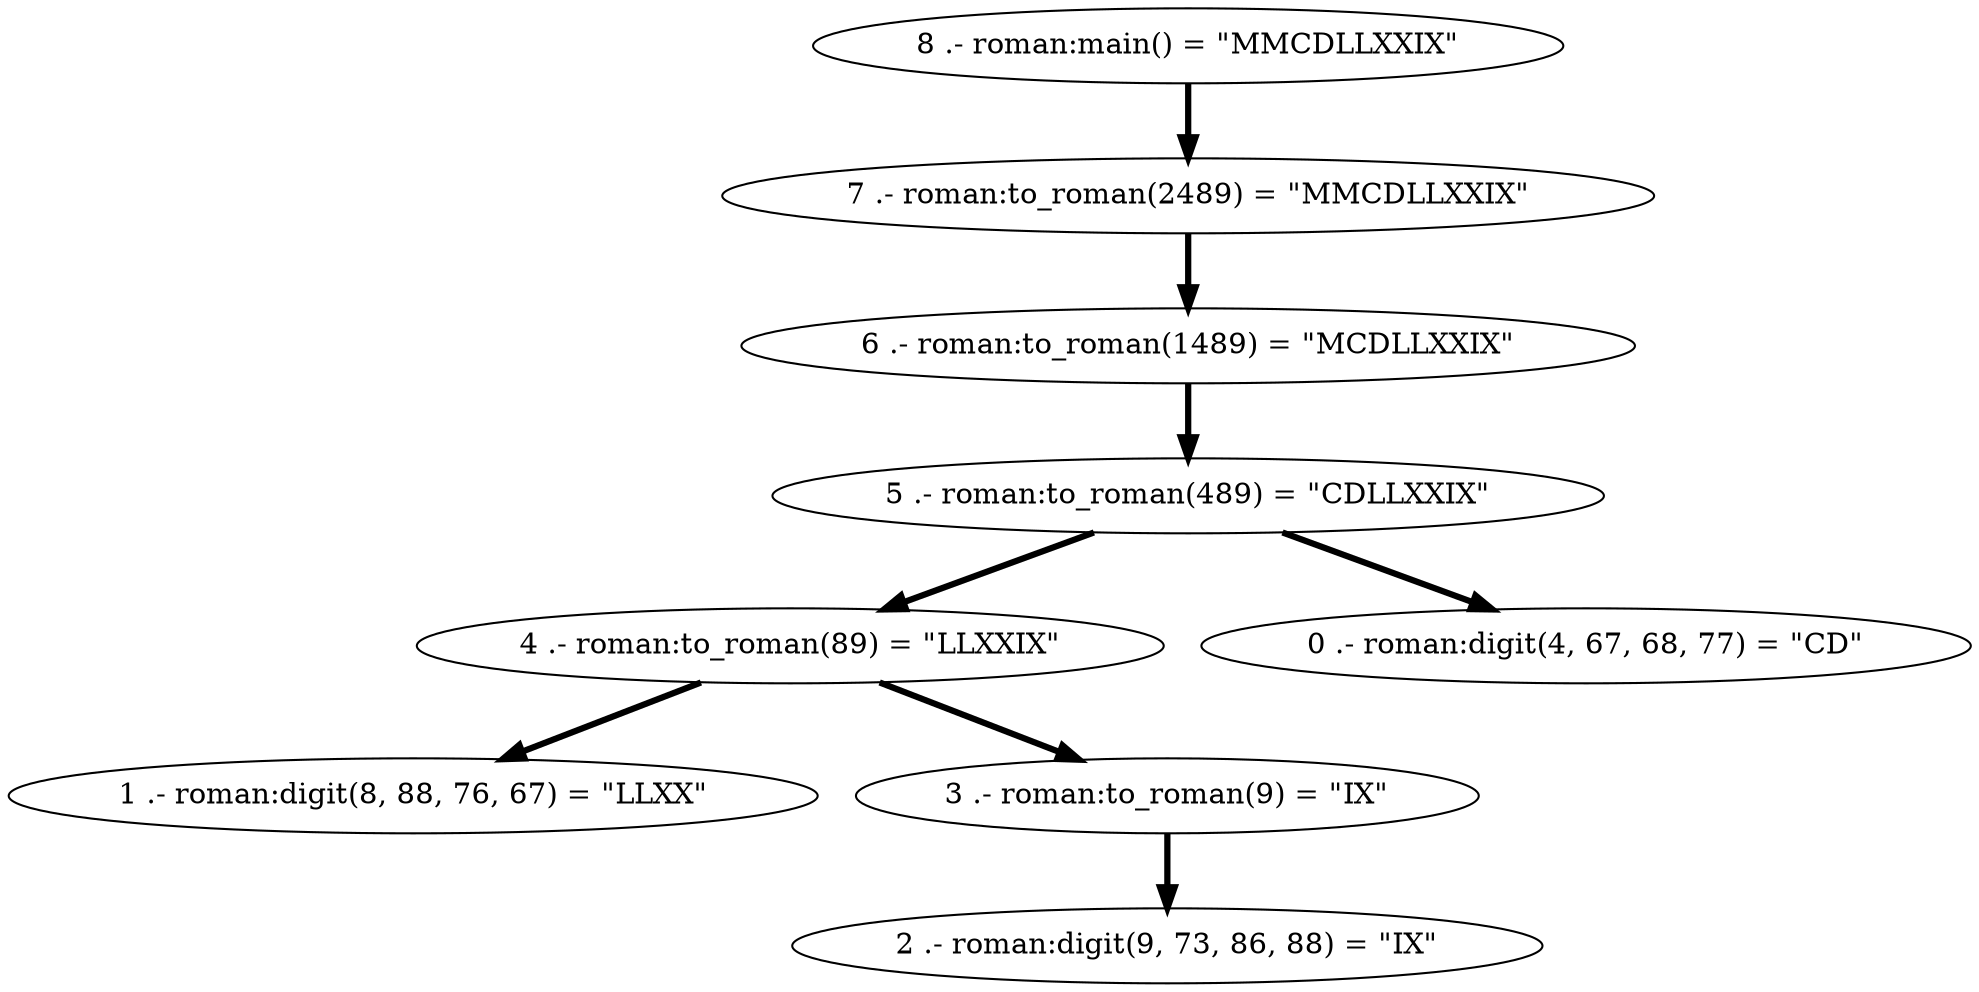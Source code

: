 digraph PDG {
8 [shape=ellipse, label="8 .- roman:main() = \"MMCDLLXXIX\""];
1 [shape=ellipse, label="1 .- roman:digit(8, 88, 76, 67) = \"LLXX\""];
7 [shape=ellipse, label="7 .- roman:to_roman(2489) = \"MMCDLLXXIX\""];
3 [shape=ellipse, label="3 .- roman:to_roman(9) = \"IX\""];
4 [shape=ellipse, label="4 .- roman:to_roman(89) = \"LLXXIX\""];
0 [shape=ellipse, label="0 .- roman:digit(4, 67, 68, 77) = \"CD\""];
6 [shape=ellipse, label="6 .- roman:to_roman(1489) = \"MCDLLXXIX\""];
2 [shape=ellipse, label="2 .- roman:digit(9, 73, 86, 88) = \"IX\""];
5 [shape=ellipse, label="5 .- roman:to_roman(489) = \"CDLLXXIX\""];
8 -> 7 [color=black, penwidth=3];
7 -> 6 [color=black, penwidth=3];
3 -> 2 [color=black, penwidth=3];
4 -> 3 [color=black, penwidth=3];
4 -> 1 [color=black, penwidth=3];
6 -> 5 [color=black, penwidth=3];
5 -> 4 [color=black, penwidth=3];
5 -> 0 [color=black, penwidth=3];
}
